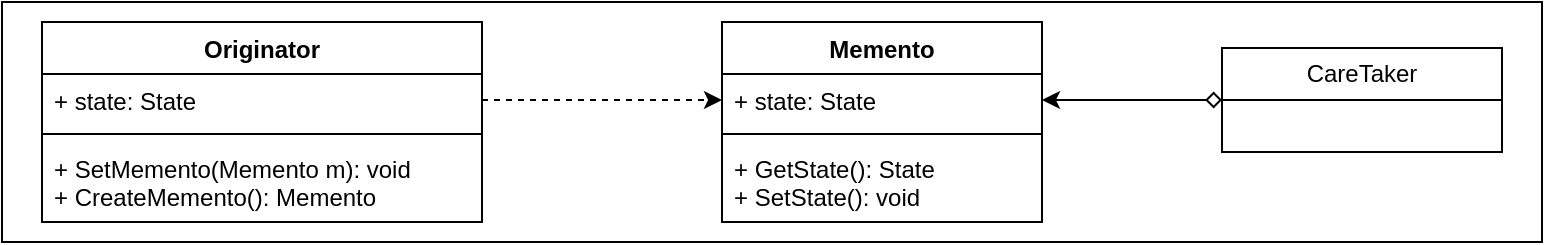 <mxfile version="21.3.5" type="device">
  <diagram name="Page-1" id="vWevQwf2nzzNmxXOcsF4">
    <mxGraphModel dx="1434" dy="796" grid="1" gridSize="10" guides="1" tooltips="1" connect="1" arrows="1" fold="1" page="1" pageScale="1" pageWidth="850" pageHeight="1100" math="0" shadow="0">
      <root>
        <mxCell id="0" />
        <mxCell id="1" parent="0" />
        <mxCell id="rJuxZqKj7uZyPMQ5hgTD-24" value="" style="rounded=0;whiteSpace=wrap;html=1;" vertex="1" parent="1">
          <mxGeometry x="10" y="100" width="770" height="120" as="geometry" />
        </mxCell>
        <mxCell id="rJuxZqKj7uZyPMQ5hgTD-1" value="Originator" style="swimlane;fontStyle=1;align=center;verticalAlign=top;childLayout=stackLayout;horizontal=1;startSize=26;horizontalStack=0;resizeParent=1;resizeParentMax=0;resizeLast=0;collapsible=1;marginBottom=0;whiteSpace=wrap;html=1;" vertex="1" parent="1">
          <mxGeometry x="30" y="110" width="220" height="100" as="geometry" />
        </mxCell>
        <mxCell id="rJuxZqKj7uZyPMQ5hgTD-2" value="+ state: State" style="text;strokeColor=none;fillColor=none;align=left;verticalAlign=top;spacingLeft=4;spacingRight=4;overflow=hidden;rotatable=0;points=[[0,0.5],[1,0.5]];portConstraint=eastwest;whiteSpace=wrap;html=1;" vertex="1" parent="rJuxZqKj7uZyPMQ5hgTD-1">
          <mxGeometry y="26" width="220" height="26" as="geometry" />
        </mxCell>
        <mxCell id="rJuxZqKj7uZyPMQ5hgTD-3" value="" style="line;strokeWidth=1;fillColor=none;align=left;verticalAlign=middle;spacingTop=-1;spacingLeft=3;spacingRight=3;rotatable=0;labelPosition=right;points=[];portConstraint=eastwest;strokeColor=inherit;" vertex="1" parent="rJuxZqKj7uZyPMQ5hgTD-1">
          <mxGeometry y="52" width="220" height="8" as="geometry" />
        </mxCell>
        <mxCell id="rJuxZqKj7uZyPMQ5hgTD-4" value="+ SetMemento(Memento m): void&lt;br&gt;+ CreateMemento(): Memento" style="text;strokeColor=none;fillColor=none;align=left;verticalAlign=top;spacingLeft=4;spacingRight=4;overflow=hidden;rotatable=0;points=[[0,0.5],[1,0.5]];portConstraint=eastwest;whiteSpace=wrap;html=1;" vertex="1" parent="rJuxZqKj7uZyPMQ5hgTD-1">
          <mxGeometry y="60" width="220" height="40" as="geometry" />
        </mxCell>
        <mxCell id="rJuxZqKj7uZyPMQ5hgTD-5" value="Memento" style="swimlane;fontStyle=1;align=center;verticalAlign=top;childLayout=stackLayout;horizontal=1;startSize=26;horizontalStack=0;resizeParent=1;resizeParentMax=0;resizeLast=0;collapsible=1;marginBottom=0;whiteSpace=wrap;html=1;" vertex="1" parent="1">
          <mxGeometry x="370" y="110" width="160" height="100" as="geometry" />
        </mxCell>
        <mxCell id="rJuxZqKj7uZyPMQ5hgTD-6" value="+ state: State" style="text;strokeColor=none;fillColor=none;align=left;verticalAlign=top;spacingLeft=4;spacingRight=4;overflow=hidden;rotatable=0;points=[[0,0.5],[1,0.5]];portConstraint=eastwest;whiteSpace=wrap;html=1;" vertex="1" parent="rJuxZqKj7uZyPMQ5hgTD-5">
          <mxGeometry y="26" width="160" height="26" as="geometry" />
        </mxCell>
        <mxCell id="rJuxZqKj7uZyPMQ5hgTD-7" value="" style="line;strokeWidth=1;fillColor=none;align=left;verticalAlign=middle;spacingTop=-1;spacingLeft=3;spacingRight=3;rotatable=0;labelPosition=right;points=[];portConstraint=eastwest;strokeColor=inherit;" vertex="1" parent="rJuxZqKj7uZyPMQ5hgTD-5">
          <mxGeometry y="52" width="160" height="8" as="geometry" />
        </mxCell>
        <mxCell id="rJuxZqKj7uZyPMQ5hgTD-8" value="+ GetState(): State&lt;br&gt;+ SetState(): void" style="text;strokeColor=none;fillColor=none;align=left;verticalAlign=top;spacingLeft=4;spacingRight=4;overflow=hidden;rotatable=0;points=[[0,0.5],[1,0.5]];portConstraint=eastwest;whiteSpace=wrap;html=1;" vertex="1" parent="rJuxZqKj7uZyPMQ5hgTD-5">
          <mxGeometry y="60" width="160" height="40" as="geometry" />
        </mxCell>
        <mxCell id="rJuxZqKj7uZyPMQ5hgTD-23" style="edgeStyle=orthogonalEdgeStyle;rounded=0;orthogonalLoop=1;jettySize=auto;html=1;exitX=0;exitY=0.5;exitDx=0;exitDy=0;entryX=1;entryY=0.5;entryDx=0;entryDy=0;startArrow=diamond;startFill=0;" edge="1" parent="1" source="rJuxZqKj7uZyPMQ5hgTD-14" target="rJuxZqKj7uZyPMQ5hgTD-6">
          <mxGeometry relative="1" as="geometry" />
        </mxCell>
        <mxCell id="rJuxZqKj7uZyPMQ5hgTD-14" value="CareTaker" style="swimlane;fontStyle=0;childLayout=stackLayout;horizontal=1;startSize=26;fillColor=none;horizontalStack=0;resizeParent=1;resizeParentMax=0;resizeLast=0;collapsible=1;marginBottom=0;whiteSpace=wrap;html=1;" vertex="1" parent="1">
          <mxGeometry x="620" y="123" width="140" height="52" as="geometry" />
        </mxCell>
        <mxCell id="rJuxZqKj7uZyPMQ5hgTD-22" style="edgeStyle=orthogonalEdgeStyle;rounded=0;orthogonalLoop=1;jettySize=auto;html=1;exitX=1;exitY=0.5;exitDx=0;exitDy=0;entryX=0;entryY=0.5;entryDx=0;entryDy=0;dashed=1;" edge="1" parent="1" source="rJuxZqKj7uZyPMQ5hgTD-2" target="rJuxZqKj7uZyPMQ5hgTD-6">
          <mxGeometry relative="1" as="geometry" />
        </mxCell>
      </root>
    </mxGraphModel>
  </diagram>
</mxfile>
